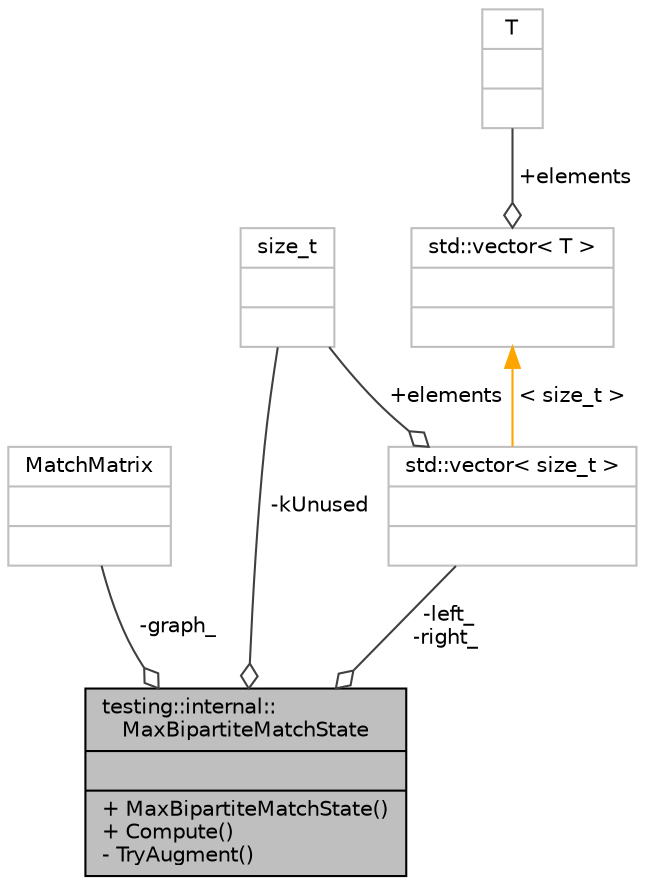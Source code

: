 digraph "testing::internal::MaxBipartiteMatchState"
{
 // LATEX_PDF_SIZE
  bgcolor="transparent";
  edge [fontname="Helvetica",fontsize="10",labelfontname="Helvetica",labelfontsize="10"];
  node [fontname="Helvetica",fontsize="10",shape=record];
  Node1 [label="{testing::internal::\lMaxBipartiteMatchState\n||+ MaxBipartiteMatchState()\l+ Compute()\l- TryAugment()\l}",height=0.2,width=0.4,color="black", fillcolor="grey75", style="filled", fontcolor="black",tooltip=" "];
  Node2 -> Node1 [color="grey25",fontsize="10",style="solid",label=" -graph_" ,arrowhead="odiamond",fontname="Helvetica"];
  Node2 [label="{MatchMatrix\n||}",height=0.2,width=0.4,color="grey75",tooltip=" "];
  Node3 -> Node1 [color="grey25",fontsize="10",style="solid",label=" -kUnused" ,arrowhead="odiamond",fontname="Helvetica"];
  Node3 [label="{size_t\n||}",height=0.2,width=0.4,color="grey75",tooltip=" "];
  Node4 -> Node1 [color="grey25",fontsize="10",style="solid",label=" -left_\n-right_" ,arrowhead="odiamond",fontname="Helvetica"];
  Node4 [label="{std::vector\< size_t \>\n||}",height=0.2,width=0.4,color="grey75",tooltip=" "];
  Node3 -> Node4 [color="grey25",fontsize="10",style="solid",label=" +elements" ,arrowhead="odiamond",fontname="Helvetica"];
  Node5 -> Node4 [dir="back",color="orange",fontsize="10",style="solid",label=" \< size_t \>" ,fontname="Helvetica"];
  Node5 [label="{std::vector\< T \>\n||}",height=0.2,width=0.4,color="grey75",tooltip=" "];
  Node6 -> Node5 [color="grey25",fontsize="10",style="solid",label=" +elements" ,arrowhead="odiamond",fontname="Helvetica"];
  Node6 [label="{T\n||}",height=0.2,width=0.4,color="grey75",tooltip=" "];
}
